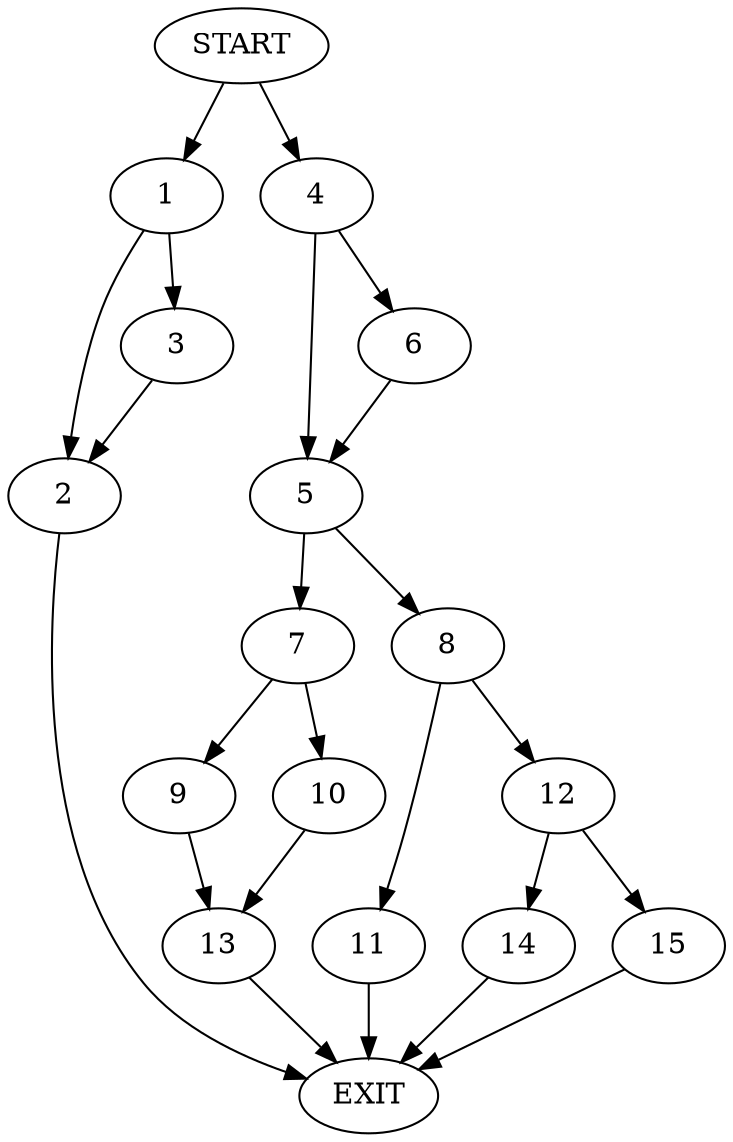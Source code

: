 digraph {
0 [label="START"]
16 [label="EXIT"]
0 -> 1
1 -> 2
1 -> 3
2 -> 16
3 -> 2
0 -> 4
4 -> 5
4 -> 6
5 -> 7
5 -> 8
6 -> 5
7 -> 9
7 -> 10
8 -> 11
8 -> 12
9 -> 13
10 -> 13
13 -> 16
11 -> 16
12 -> 14
12 -> 15
15 -> 16
14 -> 16
}
